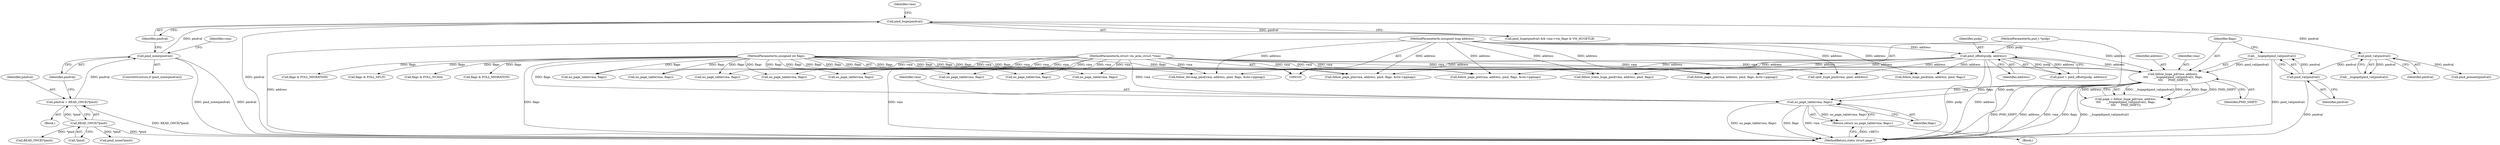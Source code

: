 digraph "0_linux_6b3a707736301c2128ca85ce85fb13f60b5e350a_5@pointer" {
"1000182" [label="(Call,no_page_table(vma, flags))"];
"1000169" [label="(Call,follow_huge_pd(vma, address,\n\t\t\t\t      __hugepd(pmd_val(pmdval)), flags,\n\t\t\t\t      PMD_SHIFT))"];
"1000103" [label="(MethodParameterIn,struct vm_area_struct *vma)"];
"1000121" [label="(Call,pmd_offset(pudp, address))"];
"1000105" [label="(MethodParameterIn,pud_t *pudp)"];
"1000104" [label="(MethodParameterIn,unsigned long address)"];
"1000172" [label="(Call,__hugepd(pmd_val(pmdval)))"];
"1000173" [label="(Call,pmd_val(pmdval))"];
"1000164" [label="(Call,pmd_val(pmdval))"];
"1000138" [label="(Call,pmd_huge(pmdval))"];
"1000130" [label="(Call,pmd_none(pmdval))"];
"1000124" [label="(Call,pmdval = READ_ONCE(*pmd))"];
"1000126" [label="(Call,READ_ONCE(*pmd))"];
"1000106" [label="(MethodParameterIn,unsigned int flags)"];
"1000181" [label="(Return,return no_page_table(vma, flags);)"];
"1000275" [label="(Call,no_page_table(vma, flags))"];
"1000167" [label="(Call,page = follow_huge_pd(vma, address,\n\t\t\t\t      __hugepd(pmd_val(pmdval)), flags,\n\t\t\t\t      PMD_SHIFT))"];
"1000123" [label="(Identifier,address)"];
"1000131" [label="(Identifier,pmdval)"];
"1000183" [label="(Identifier,vma)"];
"1000173" [label="(Call,pmd_val(pmdval))"];
"1000169" [label="(Call,follow_huge_pd(vma, address,\n\t\t\t\t      __hugepd(pmd_val(pmdval)), flags,\n\t\t\t\t      PMD_SHIFT))"];
"1000269" [label="(Call,flags & FOLL_NUMA)"];
"1000103" [label="(MethodParameterIn,struct vm_area_struct *vma)"];
"1000137" [label="(Call,pmd_huge(pmdval) && vma->vm_flags & VM_HUGETLB)"];
"1000104" [label="(MethodParameterIn,unsigned long address)"];
"1000237" [label="(Call,follow_devmap_pmd(vma, address, pmd, flags, &ctx->pgmap))"];
"1000172" [label="(Call,__hugepd(pmd_val(pmdval)))"];
"1000308" [label="(Call,flags & FOLL_MIGRATION)"];
"1000175" [label="(Identifier,flags)"];
"1000106" [label="(MethodParameterIn,unsigned int flags)"];
"1000198" [label="(Call,no_page_table(vma, flags))"];
"1000174" [label="(Identifier,pmdval)"];
"1000194" [label="(Call,flags & FOLL_MIGRATION)"];
"1000171" [label="(Identifier,address)"];
"1000163" [label="(Call,__hugepd(pmd_val(pmdval)))"];
"1000130" [label="(Call,pmd_none(pmdval))"];
"1000125" [label="(Identifier,pmdval)"];
"1000121" [label="(Call,pmd_offset(pudp, address))"];
"1000181" [label="(Return,return no_page_table(vma, flags);)"];
"1000176" [label="(Identifier,PMD_SHIFT)"];
"1000165" [label="(Identifier,pmdval)"];
"1000127" [label="(Call,*pmd)"];
"1000358" [label="(Call,split_huge_pmd(vma, pmd, address))"];
"1000425" [label="(MethodReturn,static struct page *)"];
"1000329" [label="(Call,follow_page_pte(vma, address, pmd, flags, &ctx->pgmap))"];
"1000188" [label="(Call,pmd_present(pmdval))"];
"1000134" [label="(Identifier,vma)"];
"1000166" [label="(Block,)"];
"1000126" [label="(Call,READ_ONCE(*pmd))"];
"1000222" [label="(Call,no_page_table(vma, flags))"];
"1000339" [label="(Call,flags & FOLL_SPLIT)"];
"1000158" [label="(Call,no_page_table(vma, flags))"];
"1000390" [label="(Call,no_page_table(vma, flags))"];
"1000122" [label="(Identifier,pudp)"];
"1000105" [label="(MethodParameterIn,pud_t *pudp)"];
"1000139" [label="(Identifier,pmdval)"];
"1000133" [label="(Call,no_page_table(vma, flags))"];
"1000170" [label="(Identifier,vma)"];
"1000398" [label="(Call,follow_page_pte(vma, address, pmd, flags, &ctx->pgmap))"];
"1000164" [label="(Call,pmd_val(pmdval))"];
"1000258" [label="(Call,follow_page_pte(vma, address, pmd, flags, &ctx->pgmap))"];
"1000119" [label="(Call,pmd = pmd_offset(pudp, address))"];
"1000215" [label="(Call,READ_ONCE(*pmd))"];
"1000286" [label="(Call,pmd_none(*pmd))"];
"1000293" [label="(Call,no_page_table(vma, flags))"];
"1000142" [label="(Identifier,vma)"];
"1000108" [label="(Block,)"];
"1000312" [label="(Call,no_page_table(vma, flags))"];
"1000148" [label="(Call,follow_huge_pmd(mm, address, pmd, flags))"];
"1000409" [label="(Call,follow_trans_huge_pmd(vma, address, pmd, flags))"];
"1000129" [label="(ControlStructure,if (pmd_none(pmdval)))"];
"1000182" [label="(Call,no_page_table(vma, flags))"];
"1000138" [label="(Call,pmd_huge(pmdval))"];
"1000124" [label="(Call,pmdval = READ_ONCE(*pmd))"];
"1000184" [label="(Identifier,flags)"];
"1000182" -> "1000181"  [label="AST: "];
"1000182" -> "1000184"  [label="CFG: "];
"1000183" -> "1000182"  [label="AST: "];
"1000184" -> "1000182"  [label="AST: "];
"1000181" -> "1000182"  [label="CFG: "];
"1000182" -> "1000425"  [label="DDG: no_page_table(vma, flags)"];
"1000182" -> "1000425"  [label="DDG: flags"];
"1000182" -> "1000425"  [label="DDG: vma"];
"1000182" -> "1000181"  [label="DDG: no_page_table(vma, flags)"];
"1000169" -> "1000182"  [label="DDG: vma"];
"1000169" -> "1000182"  [label="DDG: flags"];
"1000103" -> "1000182"  [label="DDG: vma"];
"1000106" -> "1000182"  [label="DDG: flags"];
"1000169" -> "1000167"  [label="AST: "];
"1000169" -> "1000176"  [label="CFG: "];
"1000170" -> "1000169"  [label="AST: "];
"1000171" -> "1000169"  [label="AST: "];
"1000172" -> "1000169"  [label="AST: "];
"1000175" -> "1000169"  [label="AST: "];
"1000176" -> "1000169"  [label="AST: "];
"1000167" -> "1000169"  [label="CFG: "];
"1000169" -> "1000425"  [label="DDG: __hugepd(pmd_val(pmdval))"];
"1000169" -> "1000425"  [label="DDG: PMD_SHIFT"];
"1000169" -> "1000425"  [label="DDG: address"];
"1000169" -> "1000425"  [label="DDG: vma"];
"1000169" -> "1000425"  [label="DDG: flags"];
"1000169" -> "1000167"  [label="DDG: __hugepd(pmd_val(pmdval))"];
"1000169" -> "1000167"  [label="DDG: vma"];
"1000169" -> "1000167"  [label="DDG: flags"];
"1000169" -> "1000167"  [label="DDG: PMD_SHIFT"];
"1000169" -> "1000167"  [label="DDG: address"];
"1000103" -> "1000169"  [label="DDG: vma"];
"1000121" -> "1000169"  [label="DDG: address"];
"1000104" -> "1000169"  [label="DDG: address"];
"1000172" -> "1000169"  [label="DDG: pmd_val(pmdval)"];
"1000106" -> "1000169"  [label="DDG: flags"];
"1000103" -> "1000102"  [label="AST: "];
"1000103" -> "1000425"  [label="DDG: vma"];
"1000103" -> "1000133"  [label="DDG: vma"];
"1000103" -> "1000158"  [label="DDG: vma"];
"1000103" -> "1000198"  [label="DDG: vma"];
"1000103" -> "1000222"  [label="DDG: vma"];
"1000103" -> "1000237"  [label="DDG: vma"];
"1000103" -> "1000258"  [label="DDG: vma"];
"1000103" -> "1000275"  [label="DDG: vma"];
"1000103" -> "1000293"  [label="DDG: vma"];
"1000103" -> "1000312"  [label="DDG: vma"];
"1000103" -> "1000329"  [label="DDG: vma"];
"1000103" -> "1000358"  [label="DDG: vma"];
"1000103" -> "1000390"  [label="DDG: vma"];
"1000103" -> "1000398"  [label="DDG: vma"];
"1000103" -> "1000409"  [label="DDG: vma"];
"1000121" -> "1000119"  [label="AST: "];
"1000121" -> "1000123"  [label="CFG: "];
"1000122" -> "1000121"  [label="AST: "];
"1000123" -> "1000121"  [label="AST: "];
"1000119" -> "1000121"  [label="CFG: "];
"1000121" -> "1000425"  [label="DDG: address"];
"1000121" -> "1000425"  [label="DDG: pudp"];
"1000121" -> "1000119"  [label="DDG: pudp"];
"1000121" -> "1000119"  [label="DDG: address"];
"1000105" -> "1000121"  [label="DDG: pudp"];
"1000104" -> "1000121"  [label="DDG: address"];
"1000121" -> "1000148"  [label="DDG: address"];
"1000121" -> "1000237"  [label="DDG: address"];
"1000121" -> "1000258"  [label="DDG: address"];
"1000121" -> "1000329"  [label="DDG: address"];
"1000121" -> "1000358"  [label="DDG: address"];
"1000121" -> "1000398"  [label="DDG: address"];
"1000121" -> "1000409"  [label="DDG: address"];
"1000105" -> "1000102"  [label="AST: "];
"1000105" -> "1000425"  [label="DDG: pudp"];
"1000104" -> "1000102"  [label="AST: "];
"1000104" -> "1000425"  [label="DDG: address"];
"1000104" -> "1000148"  [label="DDG: address"];
"1000104" -> "1000237"  [label="DDG: address"];
"1000104" -> "1000258"  [label="DDG: address"];
"1000104" -> "1000329"  [label="DDG: address"];
"1000104" -> "1000358"  [label="DDG: address"];
"1000104" -> "1000398"  [label="DDG: address"];
"1000104" -> "1000409"  [label="DDG: address"];
"1000172" -> "1000173"  [label="CFG: "];
"1000173" -> "1000172"  [label="AST: "];
"1000175" -> "1000172"  [label="CFG: "];
"1000172" -> "1000425"  [label="DDG: pmd_val(pmdval)"];
"1000173" -> "1000172"  [label="DDG: pmdval"];
"1000173" -> "1000174"  [label="CFG: "];
"1000174" -> "1000173"  [label="AST: "];
"1000173" -> "1000425"  [label="DDG: pmdval"];
"1000164" -> "1000173"  [label="DDG: pmdval"];
"1000164" -> "1000163"  [label="AST: "];
"1000164" -> "1000165"  [label="CFG: "];
"1000165" -> "1000164"  [label="AST: "];
"1000163" -> "1000164"  [label="CFG: "];
"1000164" -> "1000163"  [label="DDG: pmdval"];
"1000138" -> "1000164"  [label="DDG: pmdval"];
"1000164" -> "1000188"  [label="DDG: pmdval"];
"1000138" -> "1000137"  [label="AST: "];
"1000138" -> "1000139"  [label="CFG: "];
"1000139" -> "1000138"  [label="AST: "];
"1000142" -> "1000138"  [label="CFG: "];
"1000137" -> "1000138"  [label="CFG: "];
"1000138" -> "1000425"  [label="DDG: pmdval"];
"1000138" -> "1000137"  [label="DDG: pmdval"];
"1000130" -> "1000138"  [label="DDG: pmdval"];
"1000130" -> "1000129"  [label="AST: "];
"1000130" -> "1000131"  [label="CFG: "];
"1000131" -> "1000130"  [label="AST: "];
"1000134" -> "1000130"  [label="CFG: "];
"1000139" -> "1000130"  [label="CFG: "];
"1000130" -> "1000425"  [label="DDG: pmd_none(pmdval)"];
"1000130" -> "1000425"  [label="DDG: pmdval"];
"1000124" -> "1000130"  [label="DDG: pmdval"];
"1000124" -> "1000108"  [label="AST: "];
"1000124" -> "1000126"  [label="CFG: "];
"1000125" -> "1000124"  [label="AST: "];
"1000126" -> "1000124"  [label="AST: "];
"1000131" -> "1000124"  [label="CFG: "];
"1000124" -> "1000425"  [label="DDG: READ_ONCE(*pmd)"];
"1000126" -> "1000124"  [label="DDG: *pmd"];
"1000126" -> "1000127"  [label="CFG: "];
"1000127" -> "1000126"  [label="AST: "];
"1000126" -> "1000425"  [label="DDG: *pmd"];
"1000126" -> "1000215"  [label="DDG: *pmd"];
"1000126" -> "1000286"  [label="DDG: *pmd"];
"1000106" -> "1000102"  [label="AST: "];
"1000106" -> "1000425"  [label="DDG: flags"];
"1000106" -> "1000133"  [label="DDG: flags"];
"1000106" -> "1000148"  [label="DDG: flags"];
"1000106" -> "1000158"  [label="DDG: flags"];
"1000106" -> "1000194"  [label="DDG: flags"];
"1000106" -> "1000198"  [label="DDG: flags"];
"1000106" -> "1000222"  [label="DDG: flags"];
"1000106" -> "1000237"  [label="DDG: flags"];
"1000106" -> "1000258"  [label="DDG: flags"];
"1000106" -> "1000269"  [label="DDG: flags"];
"1000106" -> "1000275"  [label="DDG: flags"];
"1000106" -> "1000293"  [label="DDG: flags"];
"1000106" -> "1000308"  [label="DDG: flags"];
"1000106" -> "1000312"  [label="DDG: flags"];
"1000106" -> "1000329"  [label="DDG: flags"];
"1000106" -> "1000339"  [label="DDG: flags"];
"1000106" -> "1000390"  [label="DDG: flags"];
"1000106" -> "1000398"  [label="DDG: flags"];
"1000106" -> "1000409"  [label="DDG: flags"];
"1000181" -> "1000166"  [label="AST: "];
"1000425" -> "1000181"  [label="CFG: "];
"1000181" -> "1000425"  [label="DDG: <RET>"];
}
